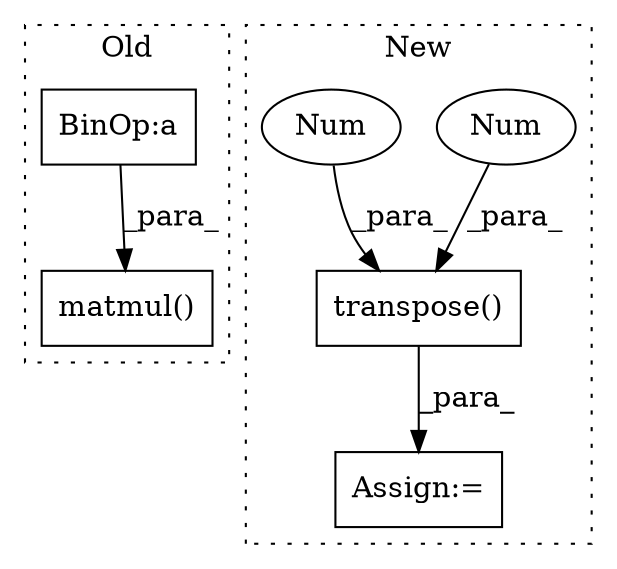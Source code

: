 digraph G {
subgraph cluster0 {
1 [label="matmul()" a="75" s="9184,9239" l="13,1" shape="box"];
6 [label="BinOp:a" a="82" s="9077" l="3" shape="box"];
label = "Old";
style="dotted";
}
subgraph cluster1 {
2 [label="transpose()" a="75" s="14352,14378" l="22,1" shape="box"];
3 [label="Num" a="76" s="14374" l="1" shape="ellipse"];
4 [label="Num" a="76" s="14377" l="1" shape="ellipse"];
5 [label="Assign:=" a="68" s="14349" l="3" shape="box"];
label = "New";
style="dotted";
}
2 -> 5 [label="_para_"];
3 -> 2 [label="_para_"];
4 -> 2 [label="_para_"];
6 -> 1 [label="_para_"];
}